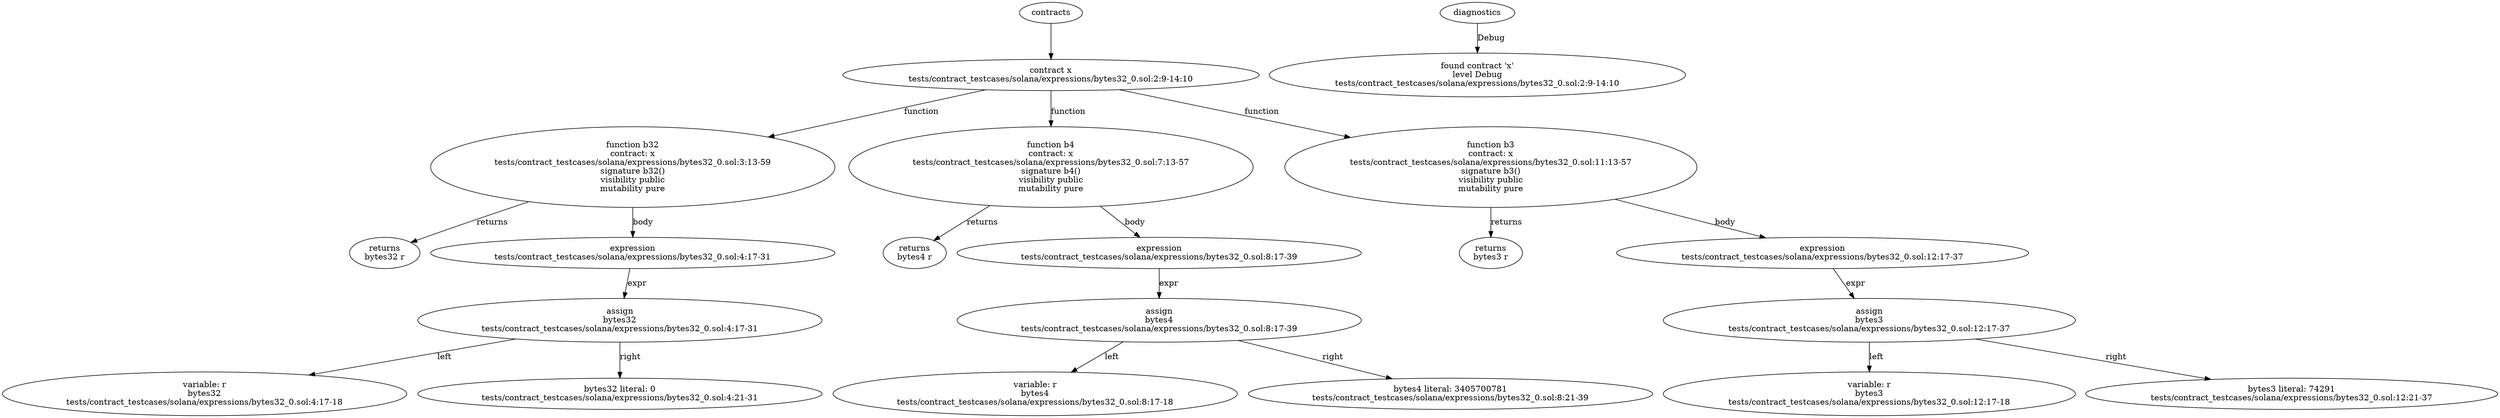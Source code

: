 strict digraph "tests/contract_testcases/solana/expressions/bytes32_0.sol" {
	contract [label="contract x\ntests/contract_testcases/solana/expressions/bytes32_0.sol:2:9-14:10"]
	b32 [label="function b32\ncontract: x\ntests/contract_testcases/solana/expressions/bytes32_0.sol:3:13-59\nsignature b32()\nvisibility public\nmutability pure"]
	returns [label="returns\nbytes32 r"]
	expr [label="expression\ntests/contract_testcases/solana/expressions/bytes32_0.sol:4:17-31"]
	assign [label="assign\nbytes32\ntests/contract_testcases/solana/expressions/bytes32_0.sol:4:17-31"]
	variable [label="variable: r\nbytes32\ntests/contract_testcases/solana/expressions/bytes32_0.sol:4:17-18"]
	number_literal [label="bytes32 literal: 0\ntests/contract_testcases/solana/expressions/bytes32_0.sol:4:21-31"]
	b4 [label="function b4\ncontract: x\ntests/contract_testcases/solana/expressions/bytes32_0.sol:7:13-57\nsignature b4()\nvisibility public\nmutability pure"]
	returns_9 [label="returns\nbytes4 r"]
	expr_10 [label="expression\ntests/contract_testcases/solana/expressions/bytes32_0.sol:8:17-39"]
	assign_11 [label="assign\nbytes4\ntests/contract_testcases/solana/expressions/bytes32_0.sol:8:17-39"]
	variable_12 [label="variable: r\nbytes4\ntests/contract_testcases/solana/expressions/bytes32_0.sol:8:17-18"]
	number_literal_13 [label="bytes4 literal: 3405700781\ntests/contract_testcases/solana/expressions/bytes32_0.sol:8:21-39"]
	b3 [label="function b3\ncontract: x\ntests/contract_testcases/solana/expressions/bytes32_0.sol:11:13-57\nsignature b3()\nvisibility public\nmutability pure"]
	returns_15 [label="returns\nbytes3 r"]
	expr_16 [label="expression\ntests/contract_testcases/solana/expressions/bytes32_0.sol:12:17-37"]
	assign_17 [label="assign\nbytes3\ntests/contract_testcases/solana/expressions/bytes32_0.sol:12:17-37"]
	variable_18 [label="variable: r\nbytes3\ntests/contract_testcases/solana/expressions/bytes32_0.sol:12:17-18"]
	number_literal_19 [label="bytes3 literal: 74291\ntests/contract_testcases/solana/expressions/bytes32_0.sol:12:21-37"]
	diagnostic [label="found contract 'x'\nlevel Debug\ntests/contract_testcases/solana/expressions/bytes32_0.sol:2:9-14:10"]
	contracts -> contract
	contract -> b32 [label="function"]
	b32 -> returns [label="returns"]
	b32 -> expr [label="body"]
	expr -> assign [label="expr"]
	assign -> variable [label="left"]
	assign -> number_literal [label="right"]
	contract -> b4 [label="function"]
	b4 -> returns_9 [label="returns"]
	b4 -> expr_10 [label="body"]
	expr_10 -> assign_11 [label="expr"]
	assign_11 -> variable_12 [label="left"]
	assign_11 -> number_literal_13 [label="right"]
	contract -> b3 [label="function"]
	b3 -> returns_15 [label="returns"]
	b3 -> expr_16 [label="body"]
	expr_16 -> assign_17 [label="expr"]
	assign_17 -> variable_18 [label="left"]
	assign_17 -> number_literal_19 [label="right"]
	diagnostics -> diagnostic [label="Debug"]
}
